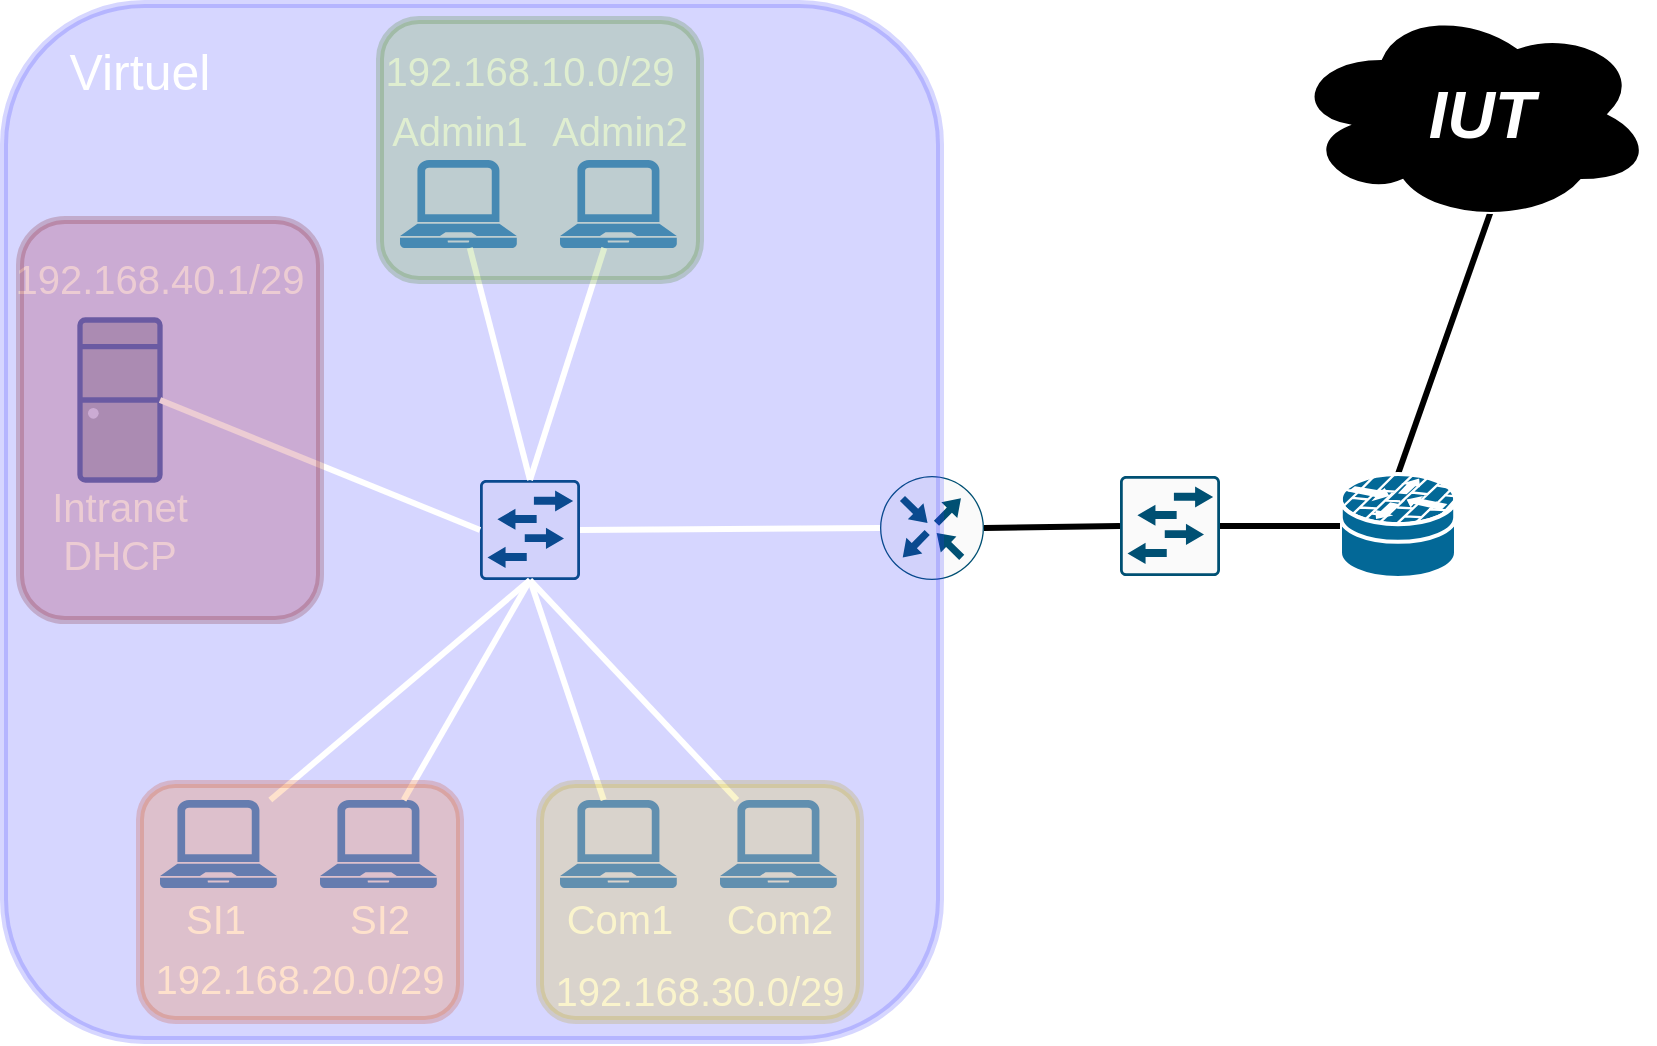 <mxfile>
    <diagram id="ATx1V7gMIgzip9bAl48X" name="Page-1">
        <mxGraphModel dx="246" dy="567" grid="1" gridSize="10" guides="1" tooltips="1" connect="1" arrows="1" fold="1" page="1" pageScale="1" pageWidth="827" pageHeight="1169" math="0" shadow="0">
            <root>
                <mxCell id="0"/>
                <mxCell id="1" parent="0"/>
                <mxCell id="2" value="" style="sketch=0;points=[[0.015,0.015,0],[0.985,0.015,0],[0.985,0.985,0],[0.015,0.985,0],[0.25,0,0],[0.5,0,0],[0.75,0,0],[1,0.25,0],[1,0.5,0],[1,0.75,0],[0.75,1,0],[0.5,1,0],[0.25,1,0],[0,0.75,0],[0,0.5,0],[0,0.25,0]];verticalLabelPosition=bottom;html=1;verticalAlign=top;aspect=fixed;align=center;pointerEvents=1;shape=mxgraph.cisco19.rect;prIcon=l2_switch;fillColor=#FAFAFA;strokeColor=#005073;" parent="1" vertex="1">
                    <mxGeometry x="240" y="240" width="50" height="50" as="geometry"/>
                </mxCell>
                <mxCell id="3" value="" style="sketch=0;points=[[0.5,0,0],[1,0.5,0],[0.5,1,0],[0,0.5,0],[0.145,0.145,0],[0.856,0.145,0],[0.855,0.856,0],[0.145,0.855,0]];verticalLabelPosition=bottom;html=1;verticalAlign=top;aspect=fixed;align=center;pointerEvents=1;shape=mxgraph.cisco19.rect;prIcon=router;fillColor=#FAFAFA;strokeColor=#005073;" parent="1" vertex="1">
                    <mxGeometry x="440" y="238" width="52" height="52" as="geometry"/>
                </mxCell>
                <mxCell id="12" value="" style="pointerEvents=1;shadow=0;dashed=0;html=1;strokeColor=none;fillColor=#4495D1;labelPosition=center;verticalLabelPosition=bottom;verticalAlign=top;align=center;outlineConnect=0;shape=mxgraph.veeam.laptop;" parent="1" vertex="1">
                    <mxGeometry x="160.0" y="400" width="58.4" height="44" as="geometry"/>
                </mxCell>
                <mxCell id="13" value="" style="fontColor=#0066CC;verticalAlign=top;verticalLabelPosition=bottom;labelPosition=center;align=center;html=1;outlineConnect=0;fillColor=#CCCCCC;strokeColor=#6881B3;gradientColor=none;gradientDirection=north;strokeWidth=2;shape=mxgraph.networks.desktop_pc;" parent="1" vertex="1">
                    <mxGeometry x="40" y="160" width="40" height="80" as="geometry"/>
                </mxCell>
                <mxCell id="14" value="" style="pointerEvents=1;shadow=0;dashed=0;html=1;strokeColor=none;fillColor=#4495D1;labelPosition=center;verticalLabelPosition=bottom;verticalAlign=top;align=center;outlineConnect=0;shape=mxgraph.veeam.laptop;" parent="1" vertex="1">
                    <mxGeometry x="80" y="400" width="58.4" height="44" as="geometry"/>
                </mxCell>
                <mxCell id="15" value="" style="pointerEvents=1;shadow=0;dashed=0;html=1;strokeColor=none;fillColor=#4495D1;labelPosition=center;verticalLabelPosition=bottom;verticalAlign=top;align=center;outlineConnect=0;shape=mxgraph.veeam.laptop;" parent="1" vertex="1">
                    <mxGeometry x="280" y="400" width="58.4" height="44" as="geometry"/>
                </mxCell>
                <mxCell id="16" value="" style="pointerEvents=1;shadow=0;dashed=0;html=1;strokeColor=none;fillColor=#4495D1;labelPosition=center;verticalLabelPosition=bottom;verticalAlign=top;align=center;outlineConnect=0;shape=mxgraph.veeam.laptop;" parent="1" vertex="1">
                    <mxGeometry x="360" y="400" width="58.4" height="44" as="geometry"/>
                </mxCell>
                <mxCell id="17" value="" style="pointerEvents=1;shadow=0;dashed=0;html=1;strokeColor=none;fillColor=#4495D1;labelPosition=center;verticalLabelPosition=bottom;verticalAlign=top;align=center;outlineConnect=0;shape=mxgraph.veeam.laptop;" parent="1" vertex="1">
                    <mxGeometry x="200.0" y="80" width="58.4" height="44" as="geometry"/>
                </mxCell>
                <mxCell id="18" value="" style="pointerEvents=1;shadow=0;dashed=0;html=1;strokeColor=none;fillColor=#4495D1;labelPosition=center;verticalLabelPosition=bottom;verticalAlign=top;align=center;outlineConnect=0;shape=mxgraph.veeam.laptop;" parent="1" vertex="1">
                    <mxGeometry x="280" y="80" width="58.4" height="44" as="geometry"/>
                </mxCell>
                <mxCell id="19" value="" style="sketch=0;points=[[0.015,0.015,0],[0.985,0.015,0],[0.985,0.985,0],[0.015,0.985,0],[0.25,0,0],[0.5,0,0],[0.75,0,0],[1,0.25,0],[1,0.5,0],[1,0.75,0],[0.75,1,0],[0.5,1,0],[0.25,1,0],[0,0.75,0],[0,0.5,0],[0,0.25,0]];verticalLabelPosition=bottom;html=1;verticalAlign=top;aspect=fixed;align=center;pointerEvents=1;shape=mxgraph.cisco19.rect;prIcon=l2_switch;fillColor=#FAFAFA;strokeColor=#005073;" parent="1" vertex="1">
                    <mxGeometry x="560" y="238" width="50" height="50" as="geometry"/>
                </mxCell>
                <mxCell id="30" style="edgeStyle=none;html=1;exitX=0.5;exitY=0;exitDx=0;exitDy=0;exitPerimeter=0;entryX=0.55;entryY=0.95;entryDx=0;entryDy=0;entryPerimeter=0;endArrow=none;endFill=0;strokeWidth=3;strokeColor=#000000;" parent="1" source="22" target="25" edge="1">
                    <mxGeometry relative="1" as="geometry"/>
                </mxCell>
                <mxCell id="22" value="" style="shape=mxgraph.cisco.security.router_firewall;html=1;pointerEvents=1;dashed=0;fillColor=#036897;strokeColor=#ffffff;strokeWidth=2;verticalLabelPosition=bottom;verticalAlign=top;align=center;outlineConnect=0;" parent="1" vertex="1">
                    <mxGeometry x="670" y="237" width="58" height="52" as="geometry"/>
                </mxCell>
                <mxCell id="25" value="" style="ellipse;shape=cloud;whiteSpace=wrap;html=1;strokeColor=#FFFFFF;fillColor=#000000;" parent="1" vertex="1">
                    <mxGeometry x="645" y="2" width="182" height="110" as="geometry"/>
                </mxCell>
                <mxCell id="31" value="&lt;font size=&quot;1&quot;&gt;&lt;b&gt;&lt;i style=&quot;font-size: 33px&quot;&gt;IUT&lt;/i&gt;&lt;/b&gt;&lt;/font&gt;" style="text;html=1;align=center;verticalAlign=middle;whiteSpace=wrap;rounded=0;strokeWidth=0;fillColor=none;fontColor=#ffffff;strokeColor=none;" parent="1" vertex="1">
                    <mxGeometry x="700" y="34" width="82" height="46" as="geometry"/>
                </mxCell>
                <mxCell id="35" value="" style="rounded=1;whiteSpace=wrap;html=1;fontSize=33;fontColor=#ffffff;strokeColor=#3333FF;strokeWidth=4;fillColor=#3333FF;opacity=20;" parent="1" vertex="1">
                    <mxGeometry x="2" y="2" width="468" height="518" as="geometry"/>
                </mxCell>
                <mxCell id="42" value="" style="endArrow=none;html=1;fontSize=33;fontColor=#000000;strokeColor=#FFFFFF;strokeWidth=3;exitX=0.5;exitY=1;exitDx=0;exitDy=0;exitPerimeter=0;" parent="1" source="2" target="15" edge="1">
                    <mxGeometry width="50" height="50" relative="1" as="geometry">
                        <mxPoint x="300" y="360" as="sourcePoint"/>
                        <mxPoint x="350" y="310" as="targetPoint"/>
                    </mxGeometry>
                </mxCell>
                <mxCell id="43" value="" style="endArrow=none;html=1;fontSize=33;fontColor=#000000;strokeColor=#FFFFFF;strokeWidth=3;exitX=0.5;exitY=1;exitDx=0;exitDy=0;exitPerimeter=0;" parent="1" source="2" target="16" edge="1">
                    <mxGeometry width="50" height="50" relative="1" as="geometry">
                        <mxPoint x="300" y="360" as="sourcePoint"/>
                        <mxPoint x="350" y="310" as="targetPoint"/>
                    </mxGeometry>
                </mxCell>
                <mxCell id="44" value="" style="endArrow=none;html=1;fontSize=33;fontColor=#000000;strokeColor=#FFFFFF;strokeWidth=3;exitX=0.5;exitY=1;exitDx=0;exitDy=0;exitPerimeter=0;" parent="1" source="2" target="12" edge="1">
                    <mxGeometry width="50" height="50" relative="1" as="geometry">
                        <mxPoint x="300" y="360" as="sourcePoint"/>
                        <mxPoint x="350" y="310" as="targetPoint"/>
                    </mxGeometry>
                </mxCell>
                <mxCell id="45" value="" style="endArrow=none;html=1;fontSize=33;fontColor=#000000;strokeColor=#FFFFFF;strokeWidth=3;entryX=0.5;entryY=1;entryDx=0;entryDy=0;entryPerimeter=0;" parent="1" source="14" target="2" edge="1">
                    <mxGeometry width="50" height="50" relative="1" as="geometry">
                        <mxPoint x="300" y="360" as="sourcePoint"/>
                        <mxPoint x="260" y="290" as="targetPoint"/>
                    </mxGeometry>
                </mxCell>
                <mxCell id="46" value="" style="endArrow=none;html=1;fontSize=33;fontColor=#000000;strokeColor=#FFFFFF;strokeWidth=3;exitX=0.5;exitY=0;exitDx=0;exitDy=0;exitPerimeter=0;" parent="1" source="2" target="17" edge="1">
                    <mxGeometry width="50" height="50" relative="1" as="geometry">
                        <mxPoint x="270" y="230" as="sourcePoint"/>
                        <mxPoint x="380" y="200" as="targetPoint"/>
                    </mxGeometry>
                </mxCell>
                <mxCell id="47" value="" style="endArrow=none;html=1;fontSize=33;fontColor=#000000;strokeColor=#FFFFFF;strokeWidth=3;exitX=0.5;exitY=0;exitDx=0;exitDy=0;exitPerimeter=0;" parent="1" source="2" target="18" edge="1">
                    <mxGeometry width="50" height="50" relative="1" as="geometry">
                        <mxPoint x="330" y="250" as="sourcePoint"/>
                        <mxPoint x="380" y="200" as="targetPoint"/>
                    </mxGeometry>
                </mxCell>
                <mxCell id="48" value="" style="endArrow=none;html=1;fontSize=33;fontColor=#000000;strokeColor=#FFFFFF;strokeWidth=3;exitX=1;exitY=0.5;exitDx=0;exitDy=0;exitPerimeter=0;entryX=0;entryY=0.5;entryDx=0;entryDy=0;entryPerimeter=0;" parent="1" source="13" target="2" edge="1">
                    <mxGeometry width="50" height="50" relative="1" as="geometry">
                        <mxPoint x="80" y="190" as="sourcePoint"/>
                        <mxPoint x="130" y="140" as="targetPoint"/>
                    </mxGeometry>
                </mxCell>
                <mxCell id="49" value="" style="endArrow=none;html=1;fontSize=33;fontColor=#000000;strokeColor=#FFFFFF;strokeWidth=3;exitX=1;exitY=0.5;exitDx=0;exitDy=0;exitPerimeter=0;entryX=0;entryY=0.5;entryDx=0;entryDy=0;entryPerimeter=0;" parent="1" source="2" target="3" edge="1">
                    <mxGeometry width="50" height="50" relative="1" as="geometry">
                        <mxPoint x="300" y="320" as="sourcePoint"/>
                        <mxPoint x="450" y="260" as="targetPoint"/>
                    </mxGeometry>
                </mxCell>
                <mxCell id="50" value="" style="endArrow=none;html=1;fontSize=33;fontColor=#000000;strokeWidth=3;entryX=0;entryY=0.5;entryDx=0;entryDy=0;entryPerimeter=0;exitX=1;exitY=0.5;exitDx=0;exitDy=0;exitPerimeter=0;strokeColor=#000000;" parent="1" source="3" target="19" edge="1">
                    <mxGeometry width="50" height="50" relative="1" as="geometry">
                        <mxPoint x="300" y="320" as="sourcePoint"/>
                        <mxPoint x="350" y="270" as="targetPoint"/>
                    </mxGeometry>
                </mxCell>
                <mxCell id="52" value="" style="endArrow=none;html=1;fontSize=33;fontColor=#000000;strokeColor=#000000;strokeWidth=3;entryX=0;entryY=0.5;entryDx=0;entryDy=0;entryPerimeter=0;exitX=1;exitY=0.5;exitDx=0;exitDy=0;exitPerimeter=0;" parent="1" source="19" target="22" edge="1">
                    <mxGeometry width="50" height="50" relative="1" as="geometry">
                        <mxPoint x="260" y="300" as="sourcePoint"/>
                        <mxPoint x="310" y="250" as="targetPoint"/>
                    </mxGeometry>
                </mxCell>
                <mxCell id="55" value="SI1" style="text;html=1;strokeColor=none;fillColor=none;align=center;verticalAlign=middle;whiteSpace=wrap;rounded=0;fontSize=20;fontColor=#FFFFFF;opacity=20;" parent="1" vertex="1">
                    <mxGeometry x="78.4" y="444" width="60" height="30" as="geometry"/>
                </mxCell>
                <mxCell id="56" value="SI2&lt;span style=&quot;color: rgba(0 , 0 , 0 , 0) ; font-family: monospace ; font-size: 0px&quot;&gt;%3CmxGraphModel%3E%3Croot%3E%3CmxCell%20id%3D%220%22%2F%3E%3CmxCell%20id%3D%221%22%20parent%3D%220%22%2F%3E%3CmxCell%20id%3D%222%22%20value%3D%22SI1%22%20style%3D%22text%3Bhtml%3D1%3BstrokeColor%3Dnone%3BfillColor%3Dnone%3Balign%3Dcenter%3BverticalAlign%3Dmiddle%3BwhiteSpace%3Dwrap%3Brounded%3D0%3BfontSize%3D20%3BfontColor%3D%23FFFFFF%3Bopacity%3D20%3B%22%20vertex%3D%221%22%20parent%3D%221%22%3E%3CmxGeometry%20x%3D%2278.4%22%20y%3D%22444%22%20width%3D%2260%22%20height%3D%2230%22%20as%3D%22geometry%22%2F%3E%3C%2FmxCell%3E%3C%2Froot%3E%3C%2FmxGraphModel%3E&lt;/span&gt;" style="text;html=1;strokeColor=none;fillColor=none;align=center;verticalAlign=middle;whiteSpace=wrap;rounded=0;fontSize=20;fontColor=#FFFFFF;opacity=20;" parent="1" vertex="1">
                    <mxGeometry x="160" y="444" width="60" height="30" as="geometry"/>
                </mxCell>
                <mxCell id="57" value="Com1" style="text;html=1;strokeColor=none;fillColor=none;align=center;verticalAlign=middle;whiteSpace=wrap;rounded=0;fontSize=20;fontColor=#FFFFFF;opacity=20;" parent="1" vertex="1">
                    <mxGeometry x="280" y="444" width="60" height="30" as="geometry"/>
                </mxCell>
                <mxCell id="58" value="Com2" style="text;html=1;strokeColor=none;fillColor=none;align=center;verticalAlign=middle;whiteSpace=wrap;rounded=0;fontSize=20;fontColor=#FFFFFF;opacity=20;" parent="1" vertex="1">
                    <mxGeometry x="360" y="444" width="60" height="30" as="geometry"/>
                </mxCell>
                <mxCell id="59" value="Admin2" style="text;html=1;strokeColor=none;fillColor=none;align=center;verticalAlign=middle;whiteSpace=wrap;rounded=0;fontSize=20;fontColor=#FFFFFF;opacity=20;" parent="1" vertex="1">
                    <mxGeometry x="280" y="50" width="60" height="30" as="geometry"/>
                </mxCell>
                <mxCell id="60" value="Admin1" style="text;html=1;strokeColor=none;fillColor=none;align=center;verticalAlign=middle;whiteSpace=wrap;rounded=0;fontSize=20;fontColor=#FFFFFF;opacity=20;" parent="1" vertex="1">
                    <mxGeometry x="200" y="50" width="60" height="30" as="geometry"/>
                </mxCell>
                <mxCell id="61" value="Intranet DHCP" style="text;html=1;strokeColor=none;fillColor=none;align=center;verticalAlign=middle;whiteSpace=wrap;rounded=0;fontSize=20;fontColor=#FFFFFF;opacity=20;" parent="1" vertex="1">
                    <mxGeometry x="30" y="250" width="60" height="30" as="geometry"/>
                </mxCell>
                <mxCell id="62" value="192.168.40.1/29" style="text;html=1;strokeColor=none;fillColor=none;align=center;verticalAlign=middle;whiteSpace=wrap;rounded=0;fontSize=20;fontColor=#FFFFFF;opacity=20;" parent="1" vertex="1">
                    <mxGeometry x="50" y="124" width="60" height="30" as="geometry"/>
                </mxCell>
                <mxCell id="63" value="192.168.20.0/29" style="text;html=1;strokeColor=none;fillColor=none;align=center;verticalAlign=middle;whiteSpace=wrap;rounded=0;fontSize=20;fontColor=#FFFFFF;opacity=20;" parent="1" vertex="1">
                    <mxGeometry x="120" y="474" width="60" height="30" as="geometry"/>
                </mxCell>
                <mxCell id="64" value="192.168.30.0/29" style="text;html=1;strokeColor=none;fillColor=none;align=center;verticalAlign=middle;whiteSpace=wrap;rounded=0;fontSize=20;fontColor=#FFFFFF;opacity=20;" parent="1" vertex="1">
                    <mxGeometry x="320" y="480" width="60" height="30" as="geometry"/>
                </mxCell>
                <mxCell id="65" value="192.168.10.0/29" style="text;html=1;strokeColor=none;fillColor=none;align=center;verticalAlign=middle;whiteSpace=wrap;rounded=0;fontSize=20;fontColor=#FFFFFF;opacity=20;" parent="1" vertex="1">
                    <mxGeometry x="235" y="20" width="60" height="30" as="geometry"/>
                </mxCell>
                <mxCell id="66" value="&lt;font style=&quot;font-size: 25px&quot;&gt;Virtuel&lt;/font&gt;" style="text;html=1;strokeColor=none;fillColor=none;align=center;verticalAlign=middle;whiteSpace=wrap;rounded=0;fontSize=20;fontColor=#FFFFFF;opacity=20;" parent="1" vertex="1">
                    <mxGeometry x="30" y="20" width="80" height="30" as="geometry"/>
                </mxCell>
                <mxCell id="67" value="" style="rounded=1;whiteSpace=wrap;html=1;fontSize=25;fontColor=#ffffff;strokeColor=#6F0000;strokeWidth=4;fillColor=#a20025;opacity=20;" parent="1" vertex="1">
                    <mxGeometry x="10" y="110" width="150" height="200" as="geometry"/>
                </mxCell>
                <mxCell id="68" value="" style="rounded=1;whiteSpace=wrap;html=1;fontSize=25;fontColor=#ffffff;strokeColor=#2D7600;strokeWidth=4;fillColor=#60a917;opacity=20;" parent="1" vertex="1">
                    <mxGeometry x="190" y="10" width="160" height="130" as="geometry"/>
                </mxCell>
                <mxCell id="70" value="" style="rounded=1;whiteSpace=wrap;html=1;fontSize=25;fontColor=#000000;strokeColor=#B09500;strokeWidth=4;fillColor=#e3c800;opacity=20;" parent="1" vertex="1">
                    <mxGeometry x="270" y="392" width="160" height="118" as="geometry"/>
                </mxCell>
                <mxCell id="71" value="" style="rounded=1;whiteSpace=wrap;html=1;fontSize=25;fontColor=#000000;strokeColor=#C73500;strokeWidth=4;fillColor=#fa6800;opacity=20;" parent="1" vertex="1">
                    <mxGeometry x="70" y="392" width="160" height="118" as="geometry"/>
                </mxCell>
            </root>
        </mxGraphModel>
    </diagram>
</mxfile>